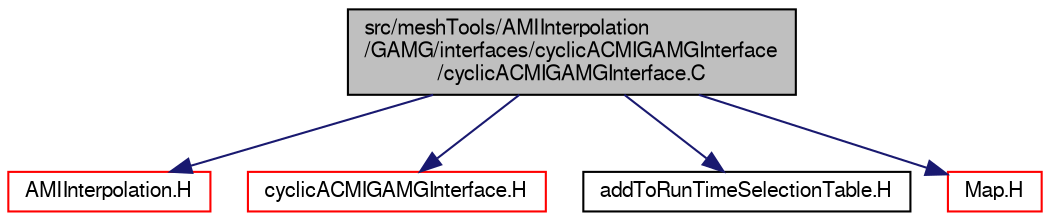 digraph "src/meshTools/AMIInterpolation/GAMG/interfaces/cyclicACMIGAMGInterface/cyclicACMIGAMGInterface.C"
{
  bgcolor="transparent";
  edge [fontname="FreeSans",fontsize="10",labelfontname="FreeSans",labelfontsize="10"];
  node [fontname="FreeSans",fontsize="10",shape=record];
  Node0 [label="src/meshTools/AMIInterpolation\l/GAMG/interfaces/cyclicACMIGAMGInterface\l/cyclicACMIGAMGInterface.C",height=0.2,width=0.4,color="black", fillcolor="grey75", style="filled", fontcolor="black"];
  Node0 -> Node1 [color="midnightblue",fontsize="10",style="solid",fontname="FreeSans"];
  Node1 [label="AMIInterpolation.H",height=0.2,width=0.4,color="red",URL="$a07241.html"];
  Node0 -> Node190 [color="midnightblue",fontsize="10",style="solid",fontname="FreeSans"];
  Node190 [label="cyclicACMIGAMGInterface.H",height=0.2,width=0.4,color="red",URL="$a07319.html"];
  Node0 -> Node206 [color="midnightblue",fontsize="10",style="solid",fontname="FreeSans"];
  Node206 [label="addToRunTimeSelectionTable.H",height=0.2,width=0.4,color="black",URL="$a09263.html",tooltip="Macros for easy insertion into run-time selection tables. "];
  Node0 -> Node207 [color="midnightblue",fontsize="10",style="solid",fontname="FreeSans"];
  Node207 [label="Map.H",height=0.2,width=0.4,color="red",URL="$a08489.html"];
}

